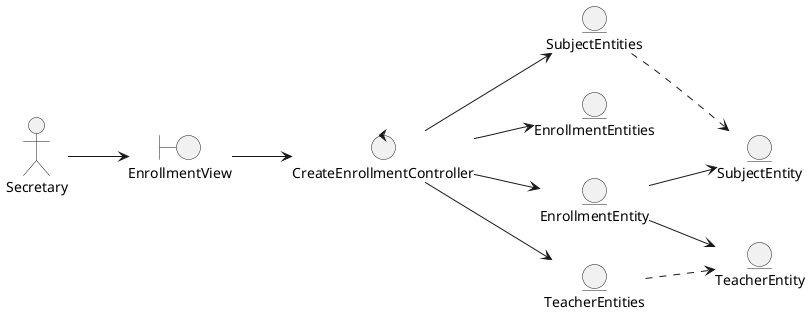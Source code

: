 @startuml
left to right direction

actor Secretary

boundary EnrollmentView

control CreateEnrollmentController

entity EnrollmentEntity
entity EnrollmentEntities
entity SubjectEntities
entity SubjectEntity
entity TeacherEntities
entity TeacherEntity


'--- Actor relations ---
Secretary --> EnrollmentView

'--- Views relations ---
EnrollmentView --> CreateEnrollmentController

'--- Controllers relations ---
CreateEnrollmentController --> EnrollmentEntity
CreateEnrollmentController --> EnrollmentEntities
CreateEnrollmentController --> TeacherEntities
CreateEnrollmentController --> SubjectEntities

'--- Entity relations ---
EnrollmentEntity --> TeacherEntity
EnrollmentEntity --> SubjectEntity

TeacherEntities ..> TeacherEntity
SubjectEntities ..> SubjectEntity
@enduml